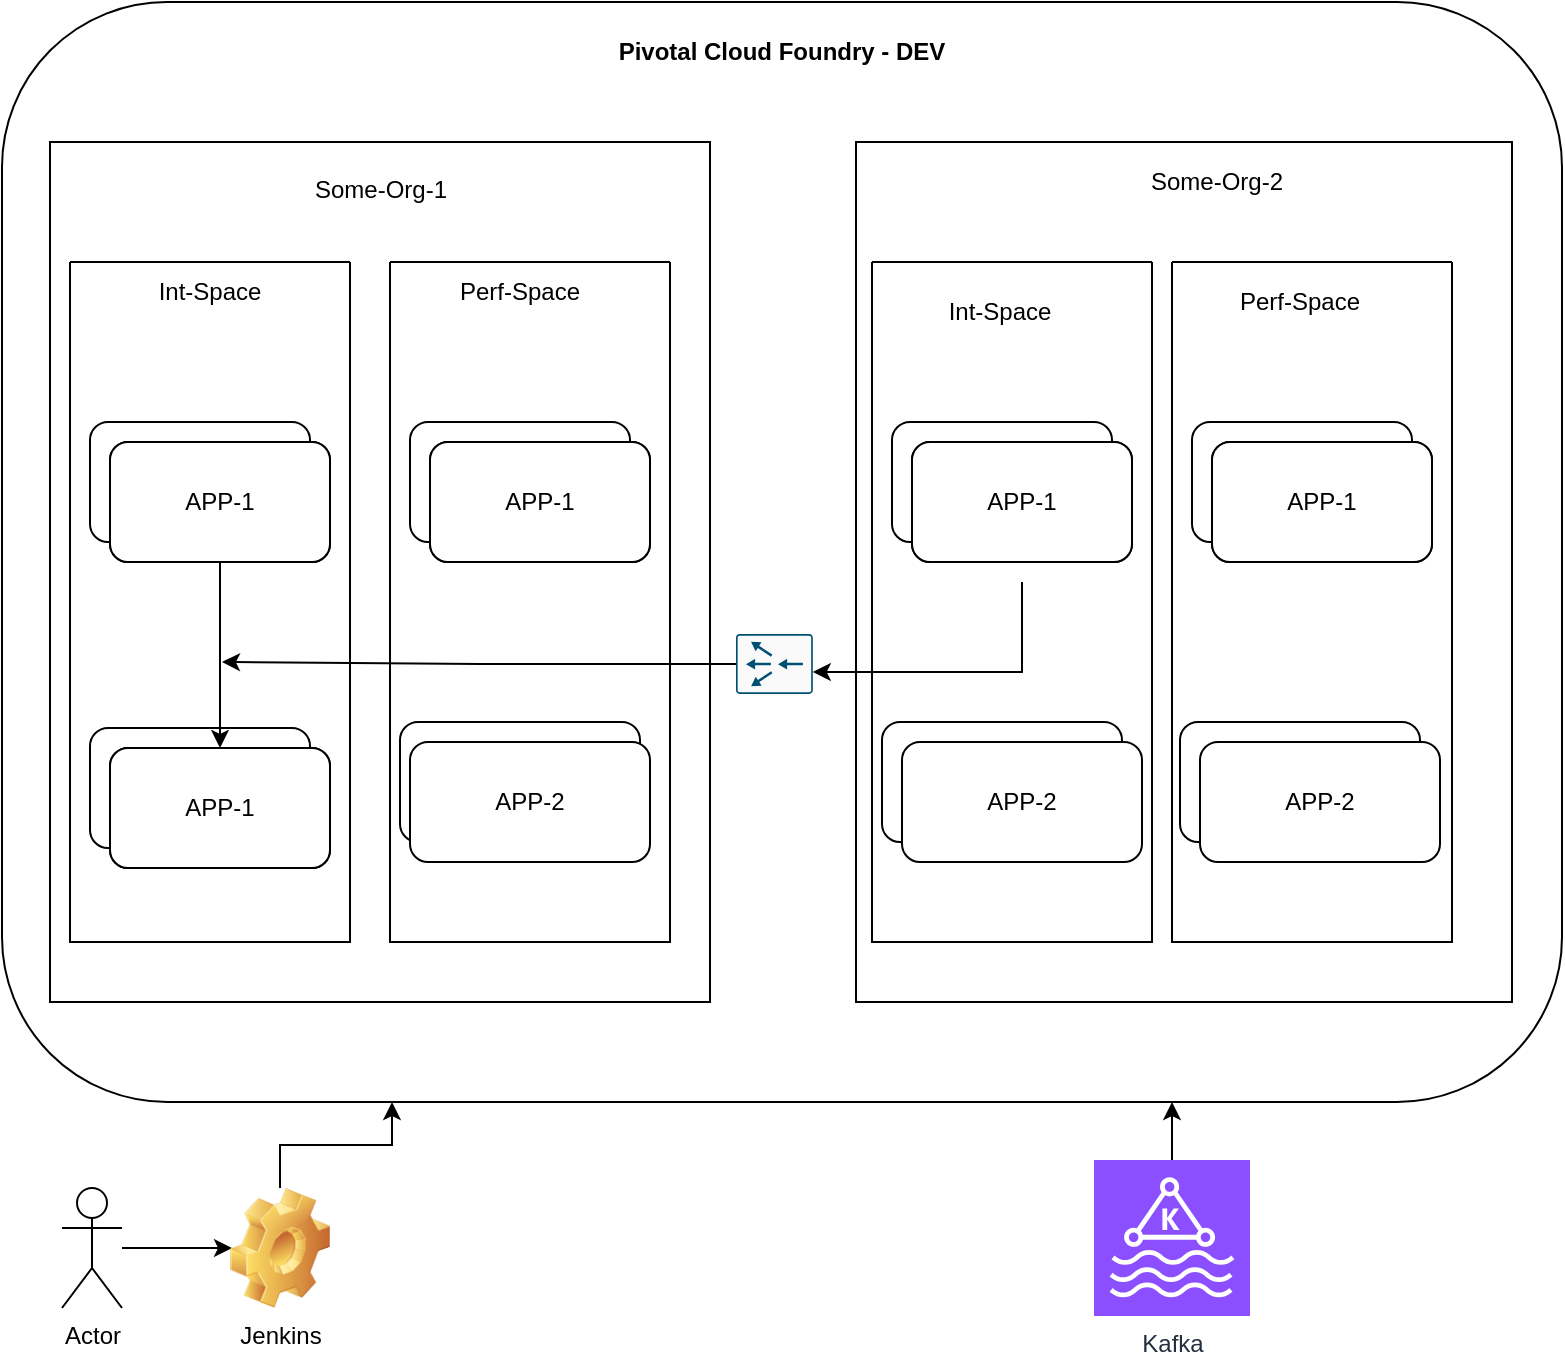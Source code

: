 <mxfile version="22.0.8" type="github">
  <diagram name="Page-1" id="c7558073-3199-34d8-9f00-42111426c3f3">
    <mxGraphModel dx="985" dy="629" grid="1" gridSize="10" guides="1" tooltips="1" connect="1" arrows="1" fold="1" page="1" pageScale="1" pageWidth="826" pageHeight="1169" background="none" math="0" shadow="0">
      <root>
        <mxCell id="0" />
        <mxCell id="1" parent="0" />
        <mxCell id="iwQB78kQ03cVQPnhjvxc-98" value="" style="group" parent="1" vertex="1" connectable="0">
          <mxGeometry x="20" y="77" width="780" height="550" as="geometry" />
        </mxCell>
        <mxCell id="iwQB78kQ03cVQPnhjvxc-96" value="" style="rounded=1;whiteSpace=wrap;html=1;align=center;" parent="iwQB78kQ03cVQPnhjvxc-98" vertex="1">
          <mxGeometry width="780.0" height="550" as="geometry" />
        </mxCell>
        <mxCell id="iwQB78kQ03cVQPnhjvxc-97" value="&lt;b style=&quot;border-color: var(--border-color); background-color: initial;&quot;&gt;Pivotal Cloud Foundry - DEV&lt;/b&gt;" style="text;html=1;strokeColor=none;fillColor=none;align=center;verticalAlign=middle;whiteSpace=wrap;rounded=0;" parent="iwQB78kQ03cVQPnhjvxc-98" vertex="1">
          <mxGeometry x="303.971" y="10" width="172.059" height="30" as="geometry" />
        </mxCell>
        <mxCell id="iwQB78kQ03cVQPnhjvxc-107" value="" style="group" parent="iwQB78kQ03cVQPnhjvxc-98" vertex="1" connectable="0">
          <mxGeometry x="40" y="70" width="330" height="430" as="geometry" />
        </mxCell>
        <mxCell id="iwQB78kQ03cVQPnhjvxc-105" value="CAS-Org" style="text;html=1;strokeColor=none;fillColor=none;align=center;verticalAlign=middle;whiteSpace=wrap;rounded=0;" parent="iwQB78kQ03cVQPnhjvxc-107" vertex="1">
          <mxGeometry x="135" y="10" width="60" height="30" as="geometry" />
        </mxCell>
        <mxCell id="iwQB78kQ03cVQPnhjvxc-129" value="" style="group;movable=0;resizable=0;rotatable=0;deletable=0;editable=0;locked=1;connectable=0;" parent="iwQB78kQ03cVQPnhjvxc-107" vertex="1" connectable="0">
          <mxGeometry x="20" y="290" width="120" height="70" as="geometry" />
        </mxCell>
        <mxCell id="iwQB78kQ03cVQPnhjvxc-127" value="APP-1" style="rounded=1;whiteSpace=wrap;html=1;" parent="iwQB78kQ03cVQPnhjvxc-129" vertex="1">
          <mxGeometry width="110" height="60" as="geometry" />
        </mxCell>
        <mxCell id="iwQB78kQ03cVQPnhjvxc-128" value="APP-2" style="rounded=1;whiteSpace=wrap;html=1;" parent="iwQB78kQ03cVQPnhjvxc-129" vertex="1">
          <mxGeometry x="10" y="10" width="110" height="60" as="geometry" />
        </mxCell>
        <mxCell id="iwQB78kQ03cVQPnhjvxc-170" value="APP-1" style="rounded=1;whiteSpace=wrap;html=1;" parent="iwQB78kQ03cVQPnhjvxc-129" vertex="1">
          <mxGeometry x="10" y="10" width="110" height="60" as="geometry" />
        </mxCell>
        <mxCell id="iwQB78kQ03cVQPnhjvxc-113" value="Int-Space" style="text;html=1;strokeColor=none;fillColor=none;align=center;verticalAlign=middle;whiteSpace=wrap;rounded=0;" parent="iwQB78kQ03cVQPnhjvxc-107" vertex="1">
          <mxGeometry x="40" y="60" width="80" height="40" as="geometry" />
        </mxCell>
        <mxCell id="iwQB78kQ03cVQPnhjvxc-276" value="" style="group" parent="iwQB78kQ03cVQPnhjvxc-107" vertex="1" connectable="0">
          <mxGeometry x="-16" width="330" height="430" as="geometry" />
        </mxCell>
        <mxCell id="iwQB78kQ03cVQPnhjvxc-99" value="" style="rounded=0;whiteSpace=wrap;html=1;" parent="iwQB78kQ03cVQPnhjvxc-276" vertex="1">
          <mxGeometry width="330" height="430" as="geometry" />
        </mxCell>
        <mxCell id="iwQB78kQ03cVQPnhjvxc-131" value="" style="group;movable=1;resizable=1;rotatable=1;deletable=1;editable=1;locked=0;connectable=1;" parent="iwQB78kQ03cVQPnhjvxc-276" vertex="1" connectable="0">
          <mxGeometry x="10" y="60" width="140" height="340" as="geometry" />
        </mxCell>
        <mxCell id="iwQB78kQ03cVQPnhjvxc-112" value="" style="swimlane;startSize=0;container=0;" parent="iwQB78kQ03cVQPnhjvxc-131" vertex="1">
          <mxGeometry width="140" height="340" as="geometry">
            <mxRectangle x="10" y="60" width="50" height="40" as="alternateBounds" />
          </mxGeometry>
        </mxCell>
        <mxCell id="iwQB78kQ03cVQPnhjvxc-130" value="" style="group;movable=1;resizable=1;rotatable=1;deletable=1;editable=1;locked=0;connectable=1;" parent="iwQB78kQ03cVQPnhjvxc-131" vertex="1" connectable="0">
          <mxGeometry x="10" y="80" width="130" height="80" as="geometry" />
        </mxCell>
        <mxCell id="iwQB78kQ03cVQPnhjvxc-124" value="" style="group;movable=1;resizable=1;rotatable=1;deletable=1;editable=1;locked=0;connectable=1;" parent="iwQB78kQ03cVQPnhjvxc-130" vertex="1" connectable="0">
          <mxGeometry width="120" height="70" as="geometry" />
        </mxCell>
        <mxCell id="iwQB78kQ03cVQPnhjvxc-114" value="APP-1" style="rounded=1;whiteSpace=wrap;html=1;" parent="iwQB78kQ03cVQPnhjvxc-124" vertex="1">
          <mxGeometry width="110" height="60" as="geometry" />
        </mxCell>
        <mxCell id="iwQB78kQ03cVQPnhjvxc-122" value="APP-1" style="rounded=1;whiteSpace=wrap;html=1;" parent="iwQB78kQ03cVQPnhjvxc-124" vertex="1">
          <mxGeometry x="10" y="10" width="110" height="60" as="geometry" />
        </mxCell>
        <mxCell id="iwQB78kQ03cVQPnhjvxc-125" value="" style="group;movable=1;resizable=1;rotatable=1;deletable=1;editable=1;locked=0;connectable=1;" parent="iwQB78kQ03cVQPnhjvxc-130" vertex="1" connectable="0">
          <mxGeometry x="10" y="10" width="120" height="70" as="geometry" />
        </mxCell>
        <mxCell id="iwQB78kQ03cVQPnhjvxc-126" value="APP-1" style="rounded=1;whiteSpace=wrap;html=1;" parent="iwQB78kQ03cVQPnhjvxc-125" vertex="1">
          <mxGeometry width="110" height="60" as="geometry" />
        </mxCell>
        <mxCell id="iwQB78kQ03cVQPnhjvxc-132" value="" style="group;movable=1;resizable=1;rotatable=1;deletable=1;editable=1;locked=0;connectable=1;" parent="iwQB78kQ03cVQPnhjvxc-276" vertex="1" connectable="0">
          <mxGeometry x="170" y="60" width="140" height="340" as="geometry" />
        </mxCell>
        <mxCell id="iwQB78kQ03cVQPnhjvxc-133" value="" style="swimlane;startSize=0;container=0;" parent="iwQB78kQ03cVQPnhjvxc-132" vertex="1">
          <mxGeometry width="140" height="340" as="geometry">
            <mxRectangle x="10" y="60" width="50" height="40" as="alternateBounds" />
          </mxGeometry>
        </mxCell>
        <mxCell id="iwQB78kQ03cVQPnhjvxc-182" value="" style="rounded=1;whiteSpace=wrap;html=1;movable=1;resizable=1;rotatable=1;deletable=1;editable=1;locked=0;connectable=1;" parent="iwQB78kQ03cVQPnhjvxc-133" vertex="1">
          <mxGeometry x="5" y="230" width="120" height="60" as="geometry" />
        </mxCell>
        <mxCell id="iwQB78kQ03cVQPnhjvxc-134" value="" style="group;movable=0;resizable=0;rotatable=0;deletable=0;editable=0;locked=1;connectable=0;" parent="iwQB78kQ03cVQPnhjvxc-132" vertex="1" connectable="0">
          <mxGeometry x="10" y="80" width="130" height="80" as="geometry" />
        </mxCell>
        <mxCell id="iwQB78kQ03cVQPnhjvxc-135" value="" style="group;movable=1;resizable=1;rotatable=1;deletable=1;editable=1;locked=0;connectable=1;" parent="iwQB78kQ03cVQPnhjvxc-134" vertex="1" connectable="0">
          <mxGeometry width="120" height="70" as="geometry" />
        </mxCell>
        <mxCell id="iwQB78kQ03cVQPnhjvxc-136" value="APP-1" style="rounded=1;whiteSpace=wrap;html=1;" parent="iwQB78kQ03cVQPnhjvxc-135" vertex="1">
          <mxGeometry width="110" height="60" as="geometry" />
        </mxCell>
        <mxCell id="iwQB78kQ03cVQPnhjvxc-137" value="APP-1" style="rounded=1;whiteSpace=wrap;html=1;" parent="iwQB78kQ03cVQPnhjvxc-135" vertex="1">
          <mxGeometry x="10" y="10" width="110" height="60" as="geometry" />
        </mxCell>
        <mxCell id="iwQB78kQ03cVQPnhjvxc-138" value="" style="group;movable=1;resizable=1;rotatable=1;deletable=1;editable=1;locked=0;connectable=1;" parent="iwQB78kQ03cVQPnhjvxc-134" vertex="1" connectable="0">
          <mxGeometry x="10" y="10" width="120" height="70" as="geometry" />
        </mxCell>
        <mxCell id="iwQB78kQ03cVQPnhjvxc-139" value="APP-1" style="rounded=1;whiteSpace=wrap;html=1;" parent="iwQB78kQ03cVQPnhjvxc-138" vertex="1">
          <mxGeometry width="110" height="60" as="geometry" />
        </mxCell>
        <mxCell id="iwQB78kQ03cVQPnhjvxc-173" value="Perf-Space" style="text;html=1;strokeColor=none;fillColor=none;align=center;verticalAlign=middle;whiteSpace=wrap;rounded=0;" parent="iwQB78kQ03cVQPnhjvxc-276" vertex="1">
          <mxGeometry x="195" y="60" width="80" height="30" as="geometry" />
        </mxCell>
        <mxCell id="iwQB78kQ03cVQPnhjvxc-181" value="APP-2" style="rounded=1;whiteSpace=wrap;html=1;movable=1;resizable=1;rotatable=1;deletable=1;editable=1;locked=0;connectable=1;" parent="iwQB78kQ03cVQPnhjvxc-276" vertex="1">
          <mxGeometry x="180" y="300" width="120" height="60" as="geometry" />
        </mxCell>
        <mxCell id="iwQB78kQ03cVQPnhjvxc-287" value="Int-Space" style="text;html=1;strokeColor=none;fillColor=none;align=center;verticalAlign=middle;whiteSpace=wrap;rounded=0;" parent="iwQB78kQ03cVQPnhjvxc-276" vertex="1">
          <mxGeometry x="40" y="55" width="80" height="40" as="geometry" />
        </mxCell>
        <mxCell id="2ZXzprf_8iA6QiGyVx32-1" value="Some-Org-1" style="text;html=1;strokeColor=none;fillColor=none;align=center;verticalAlign=middle;whiteSpace=wrap;rounded=0;" vertex="1" parent="iwQB78kQ03cVQPnhjvxc-276">
          <mxGeometry x="117.5" y="14" width="95" height="20" as="geometry" />
        </mxCell>
        <mxCell id="iwQB78kQ03cVQPnhjvxc-108" value="" style="group" parent="iwQB78kQ03cVQPnhjvxc-98" vertex="1" connectable="0">
          <mxGeometry x="425" y="70" width="330" height="430" as="geometry" />
        </mxCell>
        <mxCell id="iwQB78kQ03cVQPnhjvxc-104" value="" style="rounded=0;whiteSpace=wrap;html=1;" parent="iwQB78kQ03cVQPnhjvxc-108" vertex="1">
          <mxGeometry x="2" width="328" height="430" as="geometry" />
        </mxCell>
        <mxCell id="iwQB78kQ03cVQPnhjvxc-106" value="Some-Org-2" style="text;html=1;strokeColor=none;fillColor=none;align=center;verticalAlign=middle;whiteSpace=wrap;rounded=0;" parent="iwQB78kQ03cVQPnhjvxc-108" vertex="1">
          <mxGeometry x="135" y="10" width="95" height="20" as="geometry" />
        </mxCell>
        <mxCell id="iwQB78kQ03cVQPnhjvxc-184" value="" style="swimlane;startSize=0;container=0;" parent="iwQB78kQ03cVQPnhjvxc-108" vertex="1">
          <mxGeometry x="10" y="60" width="140" height="340" as="geometry">
            <mxRectangle x="10" y="60" width="50" height="40" as="alternateBounds" />
          </mxGeometry>
        </mxCell>
        <mxCell id="iwQB78kQ03cVQPnhjvxc-266" value="Int-Space" style="text;html=1;strokeColor=none;fillColor=none;align=center;verticalAlign=middle;whiteSpace=wrap;rounded=0;" parent="iwQB78kQ03cVQPnhjvxc-184" vertex="1">
          <mxGeometry x="24" y="5" width="80" height="40" as="geometry" />
        </mxCell>
        <mxCell id="iwQB78kQ03cVQPnhjvxc-271" value="" style="edgeStyle=orthogonalEdgeStyle;rounded=0;orthogonalLoop=1;jettySize=auto;html=1;" parent="iwQB78kQ03cVQPnhjvxc-108" source="iwQB78kQ03cVQPnhjvxc-274" edge="1">
          <mxGeometry relative="1" as="geometry">
            <mxPoint x="-315" y="260" as="targetPoint" />
            <Array as="points" />
          </mxGeometry>
        </mxCell>
        <mxCell id="iwQB78kQ03cVQPnhjvxc-185" value="" style="group;movable=1;resizable=1;rotatable=1;deletable=1;editable=1;locked=0;connectable=1;" parent="iwQB78kQ03cVQPnhjvxc-108" vertex="1" connectable="0">
          <mxGeometry x="20" y="140" width="130" height="80" as="geometry" />
        </mxCell>
        <mxCell id="iwQB78kQ03cVQPnhjvxc-186" value="" style="group;movable=0;resizable=0;rotatable=0;deletable=0;editable=0;locked=1;connectable=0;" parent="iwQB78kQ03cVQPnhjvxc-185" vertex="1" connectable="0">
          <mxGeometry width="120" height="70" as="geometry" />
        </mxCell>
        <mxCell id="iwQB78kQ03cVQPnhjvxc-187" value="APP-1" style="rounded=1;whiteSpace=wrap;html=1;movable=0;resizable=0;rotatable=0;deletable=0;editable=0;locked=1;connectable=0;" parent="iwQB78kQ03cVQPnhjvxc-186" vertex="1">
          <mxGeometry width="110" height="60" as="geometry" />
        </mxCell>
        <mxCell id="iwQB78kQ03cVQPnhjvxc-188" value="APP-1" style="rounded=1;whiteSpace=wrap;html=1;" parent="iwQB78kQ03cVQPnhjvxc-186" vertex="1">
          <mxGeometry x="10" y="10" width="110" height="60" as="geometry" />
        </mxCell>
        <mxCell id="iwQB78kQ03cVQPnhjvxc-189" value="" style="group;movable=0;resizable=0;rotatable=0;deletable=0;editable=0;locked=1;connectable=0;" parent="iwQB78kQ03cVQPnhjvxc-185" vertex="1" connectable="0">
          <mxGeometry x="10" y="10" width="120" height="70" as="geometry" />
        </mxCell>
        <mxCell id="iwQB78kQ03cVQPnhjvxc-190" value="APP-1" style="rounded=1;whiteSpace=wrap;html=1;" parent="iwQB78kQ03cVQPnhjvxc-189" vertex="1">
          <mxGeometry width="110" height="60" as="geometry" />
        </mxCell>
        <mxCell id="iwQB78kQ03cVQPnhjvxc-196" value="" style="group;movable=1;resizable=1;rotatable=1;deletable=1;editable=1;locked=0;connectable=1;" parent="iwQB78kQ03cVQPnhjvxc-108" vertex="1" connectable="0">
          <mxGeometry x="160" y="60" width="140" height="340" as="geometry" />
        </mxCell>
        <mxCell id="iwQB78kQ03cVQPnhjvxc-197" value="" style="swimlane;startSize=0;container=0;" parent="iwQB78kQ03cVQPnhjvxc-196" vertex="1">
          <mxGeometry width="140" height="340" as="geometry">
            <mxRectangle x="10" y="60" width="50" height="40" as="alternateBounds" />
          </mxGeometry>
        </mxCell>
        <mxCell id="iwQB78kQ03cVQPnhjvxc-255" value="" style="group" parent="iwQB78kQ03cVQPnhjvxc-197" vertex="1" connectable="0">
          <mxGeometry x="4" y="230" width="130" height="70" as="geometry" />
        </mxCell>
        <mxCell id="iwQB78kQ03cVQPnhjvxc-259" value="" style="group;movable=1;resizable=1;rotatable=1;deletable=1;editable=1;locked=0;connectable=1;" parent="iwQB78kQ03cVQPnhjvxc-255" vertex="1" connectable="0">
          <mxGeometry width="130" height="70" as="geometry" />
        </mxCell>
        <mxCell id="iwQB78kQ03cVQPnhjvxc-198" value="" style="rounded=1;whiteSpace=wrap;html=1;movable=1;resizable=1;rotatable=1;deletable=1;editable=1;locked=0;connectable=1;" parent="iwQB78kQ03cVQPnhjvxc-259" vertex="1">
          <mxGeometry width="120" height="60" as="geometry" />
        </mxCell>
        <mxCell id="iwQB78kQ03cVQPnhjvxc-254" value="APP-2" style="rounded=1;whiteSpace=wrap;html=1;movable=1;resizable=1;rotatable=1;deletable=1;editable=1;locked=0;connectable=1;" parent="iwQB78kQ03cVQPnhjvxc-259" vertex="1">
          <mxGeometry x="10" y="10" width="120" height="60" as="geometry" />
        </mxCell>
        <mxCell id="iwQB78kQ03cVQPnhjvxc-265" value="Perf-Space" style="text;html=1;strokeColor=none;fillColor=none;align=center;verticalAlign=middle;whiteSpace=wrap;rounded=0;" parent="iwQB78kQ03cVQPnhjvxc-197" vertex="1">
          <mxGeometry x="24" y="5" width="80" height="30" as="geometry" />
        </mxCell>
        <mxCell id="iwQB78kQ03cVQPnhjvxc-199" value="" style="group;movable=0;resizable=0;rotatable=0;deletable=0;editable=0;locked=1;connectable=0;" parent="iwQB78kQ03cVQPnhjvxc-196" vertex="1" connectable="0">
          <mxGeometry x="10" y="80" width="130" height="80" as="geometry" />
        </mxCell>
        <mxCell id="iwQB78kQ03cVQPnhjvxc-200" value="" style="group;movable=1;resizable=1;rotatable=1;deletable=1;editable=1;locked=0;connectable=1;" parent="iwQB78kQ03cVQPnhjvxc-199" vertex="1" connectable="0">
          <mxGeometry width="120" height="70" as="geometry" />
        </mxCell>
        <mxCell id="iwQB78kQ03cVQPnhjvxc-201" value="APP-1" style="rounded=1;whiteSpace=wrap;html=1;" parent="iwQB78kQ03cVQPnhjvxc-200" vertex="1">
          <mxGeometry width="110" height="60" as="geometry" />
        </mxCell>
        <mxCell id="iwQB78kQ03cVQPnhjvxc-202" value="APP-1" style="rounded=1;whiteSpace=wrap;html=1;" parent="iwQB78kQ03cVQPnhjvxc-200" vertex="1">
          <mxGeometry x="10" y="10" width="110" height="60" as="geometry" />
        </mxCell>
        <mxCell id="iwQB78kQ03cVQPnhjvxc-203" value="" style="group;movable=1;resizable=1;rotatable=1;deletable=1;editable=1;locked=0;connectable=1;" parent="iwQB78kQ03cVQPnhjvxc-199" vertex="1" connectable="0">
          <mxGeometry x="10" y="10" width="120" height="70" as="geometry" />
        </mxCell>
        <mxCell id="iwQB78kQ03cVQPnhjvxc-204" value="APP-1" style="rounded=1;whiteSpace=wrap;html=1;" parent="iwQB78kQ03cVQPnhjvxc-203" vertex="1">
          <mxGeometry width="110" height="60" as="geometry" />
        </mxCell>
        <mxCell id="iwQB78kQ03cVQPnhjvxc-263" value="" style="rounded=1;whiteSpace=wrap;html=1;movable=1;resizable=1;rotatable=1;deletable=1;editable=1;locked=0;connectable=1;" parent="iwQB78kQ03cVQPnhjvxc-108" vertex="1">
          <mxGeometry x="15" y="290" width="120" height="60" as="geometry" />
        </mxCell>
        <mxCell id="iwQB78kQ03cVQPnhjvxc-264" value="APP-2" style="rounded=1;whiteSpace=wrap;html=1;movable=1;resizable=1;rotatable=1;deletable=1;editable=1;locked=0;connectable=1;" parent="iwQB78kQ03cVQPnhjvxc-108" vertex="1">
          <mxGeometry x="25" y="300" width="120" height="60" as="geometry" />
        </mxCell>
        <mxCell id="iwQB78kQ03cVQPnhjvxc-274" value="" style="sketch=0;points=[[0.015,0.015,0],[0.985,0.015,0],[0.985,0.985,0],[0.015,0.985,0],[0.25,0,0],[0.5,0,0],[0.75,0,0],[1,0.25,0],[1,0.5,0],[1,0.75,0],[0.75,1,0],[0.5,1,0],[0.25,1,0],[0,0.75,0],[0,0.5,0],[0,0.25,0]];verticalLabelPosition=bottom;html=1;verticalAlign=top;aspect=fixed;align=center;pointerEvents=1;shape=mxgraph.cisco19.rect;prIcon=content_router;fillColor=#FAFAFA;strokeColor=#005073;direction=west;" parent="iwQB78kQ03cVQPnhjvxc-108" vertex="1">
          <mxGeometry x="-58" y="246" width="38.4" height="30" as="geometry" />
        </mxCell>
        <mxCell id="iwQB78kQ03cVQPnhjvxc-277" value="" style="edgeStyle=orthogonalEdgeStyle;rounded=0;orthogonalLoop=1;jettySize=auto;html=1;" parent="iwQB78kQ03cVQPnhjvxc-108" source="iwQB78kQ03cVQPnhjvxc-185" target="iwQB78kQ03cVQPnhjvxc-274" edge="1">
          <mxGeometry relative="1" as="geometry">
            <mxPoint x="530" y="370" as="sourcePoint" />
            <mxPoint x="175" y="410" as="targetPoint" />
            <Array as="points">
              <mxPoint x="85" y="265" />
            </Array>
          </mxGeometry>
        </mxCell>
        <mxCell id="iwQB78kQ03cVQPnhjvxc-177" value="" style="group;movable=1;resizable=1;rotatable=1;deletable=1;editable=1;locked=0;connectable=1;" parent="1" vertex="1" connectable="0">
          <mxGeometry x="64" y="440" width="120" height="70" as="geometry" />
        </mxCell>
        <mxCell id="iwQB78kQ03cVQPnhjvxc-178" value="APP-1" style="rounded=1;whiteSpace=wrap;html=1;" parent="iwQB78kQ03cVQPnhjvxc-177" vertex="1">
          <mxGeometry width="110" height="60" as="geometry" />
        </mxCell>
        <mxCell id="iwQB78kQ03cVQPnhjvxc-179" value="APP-2" style="rounded=1;whiteSpace=wrap;html=1;" parent="iwQB78kQ03cVQPnhjvxc-177" vertex="1">
          <mxGeometry x="10" y="10" width="110" height="60" as="geometry" />
        </mxCell>
        <mxCell id="iwQB78kQ03cVQPnhjvxc-180" value="APP-1" style="rounded=1;whiteSpace=wrap;html=1;" parent="iwQB78kQ03cVQPnhjvxc-177" vertex="1">
          <mxGeometry x="10" y="10" width="110" height="60" as="geometry" />
        </mxCell>
        <mxCell id="iwQB78kQ03cVQPnhjvxc-267" value="" style="edgeStyle=orthogonalEdgeStyle;rounded=0;orthogonalLoop=1;jettySize=auto;html=1;exitX=0.5;exitY=1;exitDx=0;exitDy=0;" parent="1" source="iwQB78kQ03cVQPnhjvxc-126" target="iwQB78kQ03cVQPnhjvxc-180" edge="1">
          <mxGeometry relative="1" as="geometry" />
        </mxCell>
        <mxCell id="iwQB78kQ03cVQPnhjvxc-281" value="" style="edgeStyle=orthogonalEdgeStyle;rounded=0;orthogonalLoop=1;jettySize=auto;html=1;" parent="1" source="iwQB78kQ03cVQPnhjvxc-278" edge="1">
          <mxGeometry relative="1" as="geometry">
            <mxPoint x="135" y="700" as="targetPoint" />
          </mxGeometry>
        </mxCell>
        <mxCell id="iwQB78kQ03cVQPnhjvxc-278" value="Actor" style="shape=umlActor;verticalLabelPosition=bottom;verticalAlign=top;html=1;outlineConnect=0;" parent="1" vertex="1">
          <mxGeometry x="50" y="670" width="30" height="60" as="geometry" />
        </mxCell>
        <mxCell id="iwQB78kQ03cVQPnhjvxc-282" value="" style="edgeStyle=orthogonalEdgeStyle;rounded=0;orthogonalLoop=1;jettySize=auto;html=1;entryX=0.25;entryY=1;entryDx=0;entryDy=0;" parent="1" source="iwQB78kQ03cVQPnhjvxc-279" target="iwQB78kQ03cVQPnhjvxc-96" edge="1">
          <mxGeometry relative="1" as="geometry" />
        </mxCell>
        <mxCell id="iwQB78kQ03cVQPnhjvxc-279" value="Jenkins" style="shape=image;html=1;verticalLabelPosition=bottom;verticalAlign=top;imageAspect=0;image=img/clipart/Gear_128x128.png" parent="1" vertex="1">
          <mxGeometry x="134" y="670" width="50" height="60" as="geometry" />
        </mxCell>
        <mxCell id="iwQB78kQ03cVQPnhjvxc-284" value="" style="edgeStyle=orthogonalEdgeStyle;rounded=0;orthogonalLoop=1;jettySize=auto;html=1;entryX=0.75;entryY=1;entryDx=0;entryDy=0;" parent="1" source="iwQB78kQ03cVQPnhjvxc-283" target="iwQB78kQ03cVQPnhjvxc-96" edge="1">
          <mxGeometry relative="1" as="geometry">
            <mxPoint x="410" y="640" as="targetPoint" />
          </mxGeometry>
        </mxCell>
        <mxCell id="iwQB78kQ03cVQPnhjvxc-283" value="Kafka" style="sketch=0;points=[[0,0,0],[0.25,0,0],[0.5,0,0],[0.75,0,0],[1,0,0],[0,1,0],[0.25,1,0],[0.5,1,0],[0.75,1,0],[1,1,0],[0,0.25,0],[0,0.5,0],[0,0.75,0],[1,0.25,0],[1,0.5,0],[1,0.75,0]];outlineConnect=0;fontColor=#232F3E;fillColor=#8C4FFF;strokeColor=#ffffff;dashed=0;verticalLabelPosition=bottom;verticalAlign=top;align=center;html=1;fontSize=12;fontStyle=0;aspect=fixed;shape=mxgraph.aws4.resourceIcon;resIcon=mxgraph.aws4.managed_streaming_for_kafka;" parent="1" vertex="1">
          <mxGeometry x="566" y="656" width="78" height="78" as="geometry" />
        </mxCell>
      </root>
    </mxGraphModel>
  </diagram>
</mxfile>
